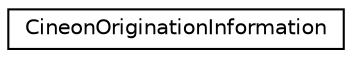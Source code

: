 digraph G
{
  edge [fontname="Helvetica",fontsize="10",labelfontname="Helvetica",labelfontsize="10"];
  node [fontname="Helvetica",fontsize="10",shape=record];
  rankdir=LR;
  Node1 [label="CineonOriginationInformation",height=0.2,width=0.4,color="black", fillcolor="white", style="filled",URL="$df/dee/structCineonOriginationInformation.html"];
}
